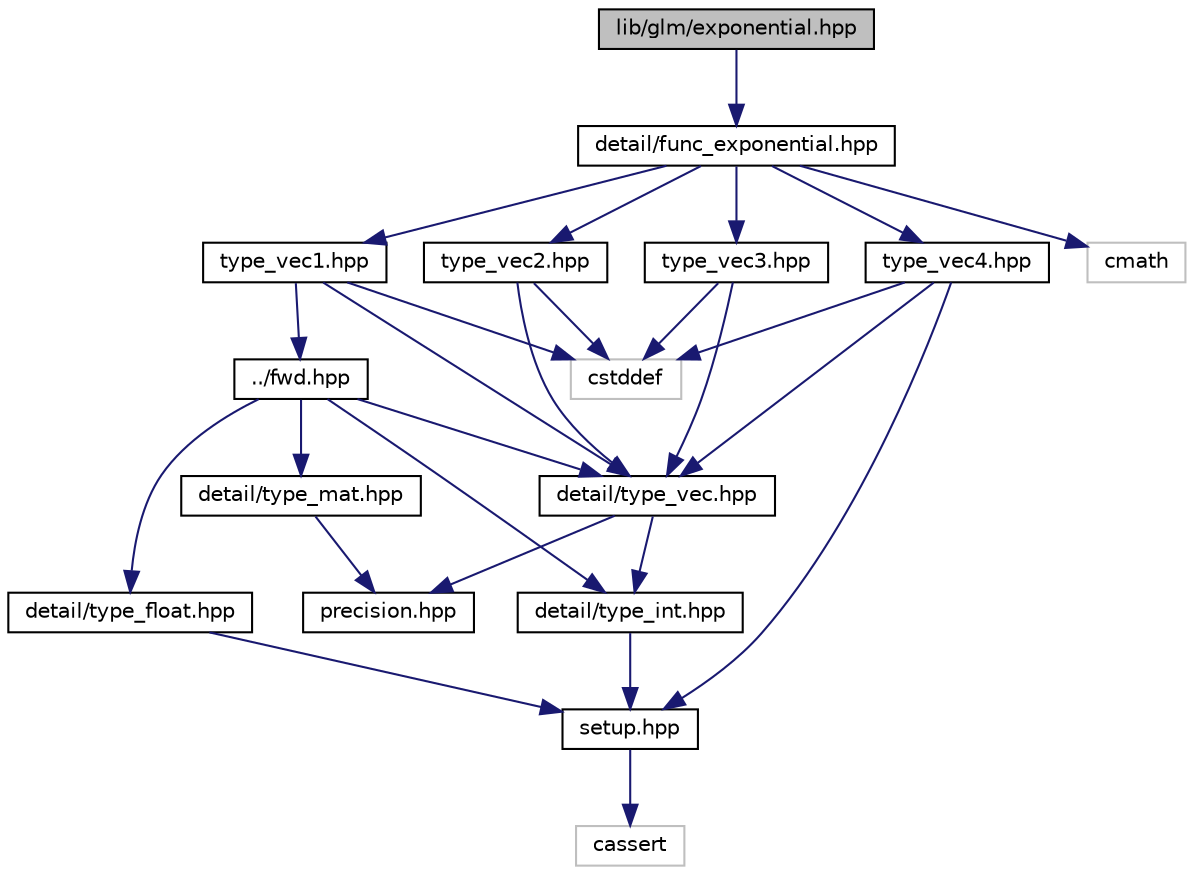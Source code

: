 digraph "lib/glm/exponential.hpp"
{
  edge [fontname="Helvetica",fontsize="10",labelfontname="Helvetica",labelfontsize="10"];
  node [fontname="Helvetica",fontsize="10",shape=record];
  Node0 [label="lib/glm/exponential.hpp",height=0.2,width=0.4,color="black", fillcolor="grey75", style="filled", fontcolor="black"];
  Node0 -> Node1 [color="midnightblue",fontsize="10",style="solid",fontname="Helvetica"];
  Node1 [label="detail/func_exponential.hpp",height=0.2,width=0.4,color="black", fillcolor="white", style="filled",URL="$func__exponential_8hpp_source.html"];
  Node1 -> Node2 [color="midnightblue",fontsize="10",style="solid",fontname="Helvetica"];
  Node2 [label="type_vec1.hpp",height=0.2,width=0.4,color="black", fillcolor="white", style="filled",URL="$type__vec1_8hpp_source.html"];
  Node2 -> Node3 [color="midnightblue",fontsize="10",style="solid",fontname="Helvetica"];
  Node3 [label="../fwd.hpp",height=0.2,width=0.4,color="black", fillcolor="white", style="filled",URL="$fwd_8hpp.html"];
  Node3 -> Node4 [color="midnightblue",fontsize="10",style="solid",fontname="Helvetica"];
  Node4 [label="detail/type_int.hpp",height=0.2,width=0.4,color="black", fillcolor="white", style="filled",URL="$type__int_8hpp_source.html"];
  Node4 -> Node5 [color="midnightblue",fontsize="10",style="solid",fontname="Helvetica"];
  Node5 [label="setup.hpp",height=0.2,width=0.4,color="black", fillcolor="white", style="filled",URL="$setup_8hpp_source.html"];
  Node5 -> Node6 [color="midnightblue",fontsize="10",style="solid",fontname="Helvetica"];
  Node6 [label="cassert",height=0.2,width=0.4,color="grey75", fillcolor="white", style="filled"];
  Node3 -> Node7 [color="midnightblue",fontsize="10",style="solid",fontname="Helvetica"];
  Node7 [label="detail/type_float.hpp",height=0.2,width=0.4,color="black", fillcolor="white", style="filled",URL="$type__float_8hpp_source.html"];
  Node7 -> Node5 [color="midnightblue",fontsize="10",style="solid",fontname="Helvetica"];
  Node3 -> Node8 [color="midnightblue",fontsize="10",style="solid",fontname="Helvetica"];
  Node8 [label="detail/type_vec.hpp",height=0.2,width=0.4,color="black", fillcolor="white", style="filled",URL="$type__vec_8hpp_source.html"];
  Node8 -> Node9 [color="midnightblue",fontsize="10",style="solid",fontname="Helvetica"];
  Node9 [label="precision.hpp",height=0.2,width=0.4,color="black", fillcolor="white", style="filled",URL="$precision_8hpp_source.html"];
  Node8 -> Node4 [color="midnightblue",fontsize="10",style="solid",fontname="Helvetica"];
  Node3 -> Node10 [color="midnightblue",fontsize="10",style="solid",fontname="Helvetica"];
  Node10 [label="detail/type_mat.hpp",height=0.2,width=0.4,color="black", fillcolor="white", style="filled",URL="$type__mat_8hpp_source.html"];
  Node10 -> Node9 [color="midnightblue",fontsize="10",style="solid",fontname="Helvetica"];
  Node2 -> Node8 [color="midnightblue",fontsize="10",style="solid",fontname="Helvetica"];
  Node2 -> Node11 [color="midnightblue",fontsize="10",style="solid",fontname="Helvetica"];
  Node11 [label="cstddef",height=0.2,width=0.4,color="grey75", fillcolor="white", style="filled"];
  Node1 -> Node12 [color="midnightblue",fontsize="10",style="solid",fontname="Helvetica"];
  Node12 [label="type_vec2.hpp",height=0.2,width=0.4,color="black", fillcolor="white", style="filled",URL="$type__vec2_8hpp_source.html"];
  Node12 -> Node8 [color="midnightblue",fontsize="10",style="solid",fontname="Helvetica"];
  Node12 -> Node11 [color="midnightblue",fontsize="10",style="solid",fontname="Helvetica"];
  Node1 -> Node13 [color="midnightblue",fontsize="10",style="solid",fontname="Helvetica"];
  Node13 [label="type_vec3.hpp",height=0.2,width=0.4,color="black", fillcolor="white", style="filled",URL="$type__vec3_8hpp_source.html"];
  Node13 -> Node8 [color="midnightblue",fontsize="10",style="solid",fontname="Helvetica"];
  Node13 -> Node11 [color="midnightblue",fontsize="10",style="solid",fontname="Helvetica"];
  Node1 -> Node14 [color="midnightblue",fontsize="10",style="solid",fontname="Helvetica"];
  Node14 [label="type_vec4.hpp",height=0.2,width=0.4,color="black", fillcolor="white", style="filled",URL="$type__vec4_8hpp_source.html"];
  Node14 -> Node5 [color="midnightblue",fontsize="10",style="solid",fontname="Helvetica"];
  Node14 -> Node8 [color="midnightblue",fontsize="10",style="solid",fontname="Helvetica"];
  Node14 -> Node11 [color="midnightblue",fontsize="10",style="solid",fontname="Helvetica"];
  Node1 -> Node15 [color="midnightblue",fontsize="10",style="solid",fontname="Helvetica"];
  Node15 [label="cmath",height=0.2,width=0.4,color="grey75", fillcolor="white", style="filled"];
}
